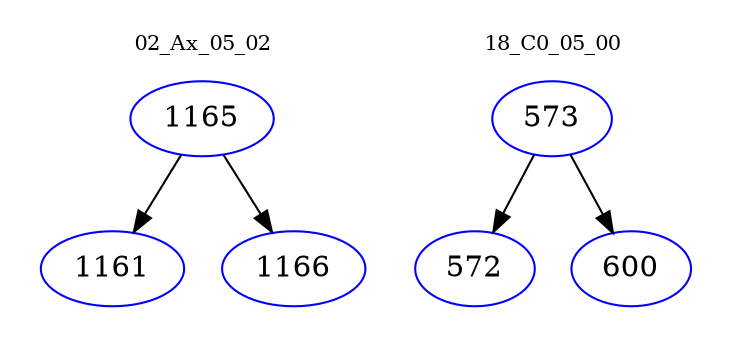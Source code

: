 digraph{
subgraph cluster_0 {
color = white
label = "02_Ax_05_02";
fontsize=10;
T0_1165 [label="1165", color="blue"]
T0_1165 -> T0_1161 [color="black"]
T0_1161 [label="1161", color="blue"]
T0_1165 -> T0_1166 [color="black"]
T0_1166 [label="1166", color="blue"]
}
subgraph cluster_1 {
color = white
label = "18_C0_05_00";
fontsize=10;
T1_573 [label="573", color="blue"]
T1_573 -> T1_572 [color="black"]
T1_572 [label="572", color="blue"]
T1_573 -> T1_600 [color="black"]
T1_600 [label="600", color="blue"]
}
}
